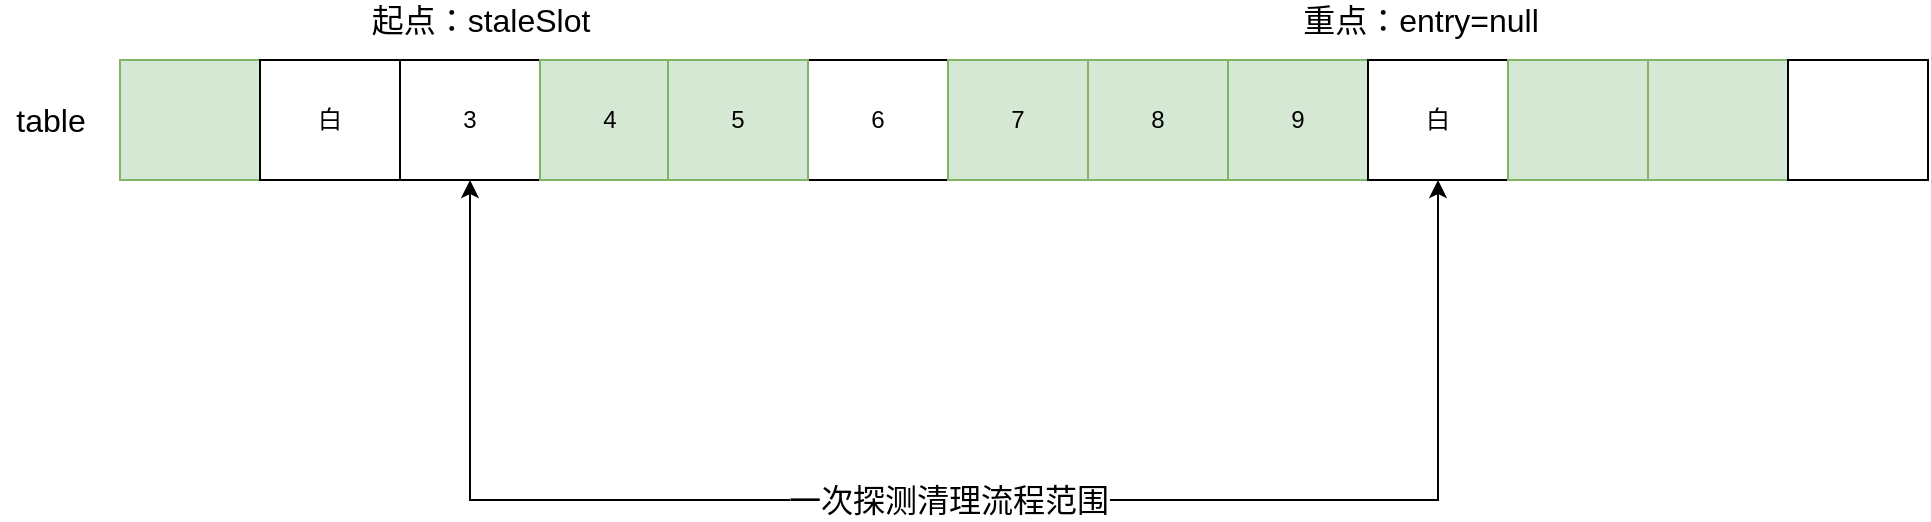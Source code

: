 <mxfile version="14.2.3" type="github">
  <diagram id="zd9JRvBI8FFPPl2JKIQh" name="第 1 页">
    <mxGraphModel dx="1298" dy="569" grid="1" gridSize="10" guides="1" tooltips="1" connect="1" arrows="1" fold="1" page="1" pageScale="1" pageWidth="827" pageHeight="1169" math="0" shadow="0">
      <root>
        <mxCell id="0" />
        <mxCell id="1" parent="0" />
        <mxCell id="XcQ16Qv8mTlHXhTi4DVz-1" value="" style="rounded=0;whiteSpace=wrap;html=1;" vertex="1" parent="1">
          <mxGeometry x="70" y="200" width="900" height="60" as="geometry" />
        </mxCell>
        <mxCell id="XcQ16Qv8mTlHXhTi4DVz-2" value="" style="rounded=0;whiteSpace=wrap;html=1;fillColor=#d5e8d4;strokeColor=#82b366;" vertex="1" parent="1">
          <mxGeometry x="70" y="200" width="70" height="60" as="geometry" />
        </mxCell>
        <mxCell id="XcQ16Qv8mTlHXhTi4DVz-3" value="白" style="rounded=0;whiteSpace=wrap;html=1;" vertex="1" parent="1">
          <mxGeometry x="140" y="200" width="70" height="60" as="geometry" />
        </mxCell>
        <mxCell id="XcQ16Qv8mTlHXhTi4DVz-4" value="3" style="rounded=0;whiteSpace=wrap;html=1;" vertex="1" parent="1">
          <mxGeometry x="210" y="200" width="70" height="60" as="geometry" />
        </mxCell>
        <mxCell id="XcQ16Qv8mTlHXhTi4DVz-5" value="9" style="rounded=0;whiteSpace=wrap;html=1;fillColor=#d5e8d4;strokeColor=#82b366;" vertex="1" parent="1">
          <mxGeometry x="624" y="200" width="70" height="60" as="geometry" />
        </mxCell>
        <mxCell id="XcQ16Qv8mTlHXhTi4DVz-6" value="6" style="rounded=0;whiteSpace=wrap;html=1;" vertex="1" parent="1">
          <mxGeometry x="414" y="200" width="70" height="60" as="geometry" />
        </mxCell>
        <mxCell id="XcQ16Qv8mTlHXhTi4DVz-7" value="4" style="rounded=0;whiteSpace=wrap;html=1;fillColor=#d5e8d4;strokeColor=#82b366;" vertex="1" parent="1">
          <mxGeometry x="280" y="200" width="70" height="60" as="geometry" />
        </mxCell>
        <mxCell id="XcQ16Qv8mTlHXhTi4DVz-8" value="8" style="rounded=0;whiteSpace=wrap;html=1;fillColor=#d5e8d4;strokeColor=#82b366;" vertex="1" parent="1">
          <mxGeometry x="554" y="200" width="70" height="60" as="geometry" />
        </mxCell>
        <mxCell id="XcQ16Qv8mTlHXhTi4DVz-9" value="5" style="rounded=0;whiteSpace=wrap;html=1;fillColor=#d5e8d4;strokeColor=#82b366;" vertex="1" parent="1">
          <mxGeometry x="344" y="200" width="70" height="60" as="geometry" />
        </mxCell>
        <mxCell id="XcQ16Qv8mTlHXhTi4DVz-10" value="7" style="rounded=0;whiteSpace=wrap;html=1;fillColor=#d5e8d4;strokeColor=#82b366;" vertex="1" parent="1">
          <mxGeometry x="484" y="200" width="70" height="60" as="geometry" />
        </mxCell>
        <mxCell id="XcQ16Qv8mTlHXhTi4DVz-12" value="白" style="rounded=0;whiteSpace=wrap;html=1;" vertex="1" parent="1">
          <mxGeometry x="694" y="200" width="70" height="60" as="geometry" />
        </mxCell>
        <mxCell id="XcQ16Qv8mTlHXhTi4DVz-13" value="" style="rounded=0;whiteSpace=wrap;html=1;fillColor=#d5e8d4;strokeColor=#82b366;" vertex="1" parent="1">
          <mxGeometry x="764" y="200" width="70" height="60" as="geometry" />
        </mxCell>
        <mxCell id="XcQ16Qv8mTlHXhTi4DVz-14" value="" style="rounded=0;whiteSpace=wrap;html=1;fillColor=#d5e8d4;strokeColor=#82b366;" vertex="1" parent="1">
          <mxGeometry x="834" y="200" width="70" height="60" as="geometry" />
        </mxCell>
        <mxCell id="XcQ16Qv8mTlHXhTi4DVz-15" value="" style="rounded=0;whiteSpace=wrap;html=1;" vertex="1" parent="1">
          <mxGeometry x="904" y="200" width="70" height="60" as="geometry" />
        </mxCell>
        <mxCell id="XcQ16Qv8mTlHXhTi4DVz-21" style="edgeStyle=orthogonalEdgeStyle;rounded=0;orthogonalLoop=1;jettySize=auto;html=1;fontSize=16;entryX=0.5;entryY=1;entryDx=0;entryDy=0;endArrow=classic;endFill=1;startArrow=classic;startFill=1;exitX=0.5;exitY=1;exitDx=0;exitDy=0;" edge="1" parent="1" source="XcQ16Qv8mTlHXhTi4DVz-12" target="XcQ16Qv8mTlHXhTi4DVz-4">
          <mxGeometry relative="1" as="geometry">
            <mxPoint x="220" y="420" as="targetPoint" />
            <mxPoint x="729" y="270" as="sourcePoint" />
            <Array as="points">
              <mxPoint x="729" y="420" />
              <mxPoint x="245" y="420" />
            </Array>
          </mxGeometry>
        </mxCell>
        <mxCell id="XcQ16Qv8mTlHXhTi4DVz-22" value="一次探测清理流程范围" style="edgeLabel;html=1;align=center;verticalAlign=middle;resizable=0;points=[];fontSize=16;" vertex="1" connectable="0" parent="XcQ16Qv8mTlHXhTi4DVz-21">
          <mxGeometry x="0.052" y="4" relative="1" as="geometry">
            <mxPoint x="18" y="-4" as="offset" />
          </mxGeometry>
        </mxCell>
        <mxCell id="XcQ16Qv8mTlHXhTi4DVz-23" value="起点：staleSlot" style="text;html=1;align=center;verticalAlign=middle;resizable=0;points=[];autosize=1;fontSize=16;" vertex="1" parent="1">
          <mxGeometry x="190" y="170" width="120" height="20" as="geometry" />
        </mxCell>
        <mxCell id="XcQ16Qv8mTlHXhTi4DVz-24" value="重点：entry=null" style="text;html=1;align=center;verticalAlign=middle;resizable=0;points=[];autosize=1;fontSize=16;" vertex="1" parent="1">
          <mxGeometry x="655" y="170" width="130" height="20" as="geometry" />
        </mxCell>
        <mxCell id="XcQ16Qv8mTlHXhTi4DVz-25" value="table" style="text;html=1;align=center;verticalAlign=middle;resizable=0;points=[];autosize=1;fontSize=16;" vertex="1" parent="1">
          <mxGeometry x="10" y="220" width="50" height="20" as="geometry" />
        </mxCell>
      </root>
    </mxGraphModel>
  </diagram>
</mxfile>
